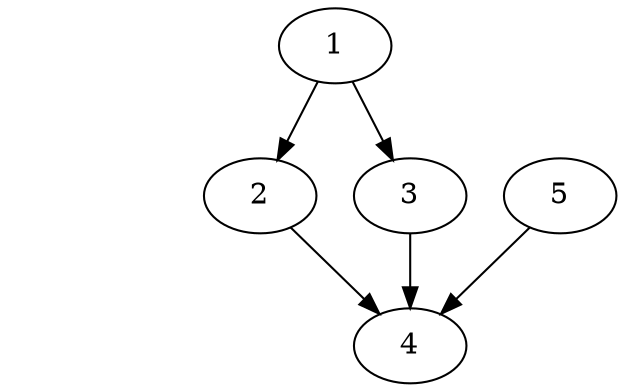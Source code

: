 digraph G2 {
	0 [period=2000, priority=60, deadline=2000, map=1]
	0 [label="tdg_id=0", style=invis]
	0 [label="maxI=0", style=invis]
	0 [label="maxT=14", style=invis]
	1 [MIET="10.48", MEET="10.65", MAET="10.63", MEM="100", UNIT="B"]
	2 [MIET="10.21", MEET="10.91", MAET="10.34", MEM="100", UNIT="B"]
	3 [MIET="10.42", MEET="10.82", MAET="10.66", MEM="100", UNIT="B"]
	4 [MIET="10.38", MEET="10.12", MAET="10.89", MEM="100", UNIT="B"]
	5 [MIET="10.84", MEET="10.86", MAET="10.21", MEM="100", UNIT="B"]
	1 -> 2
	1 -> 3
	2 -> 4
	3 -> 4
	5 -> 4
}



